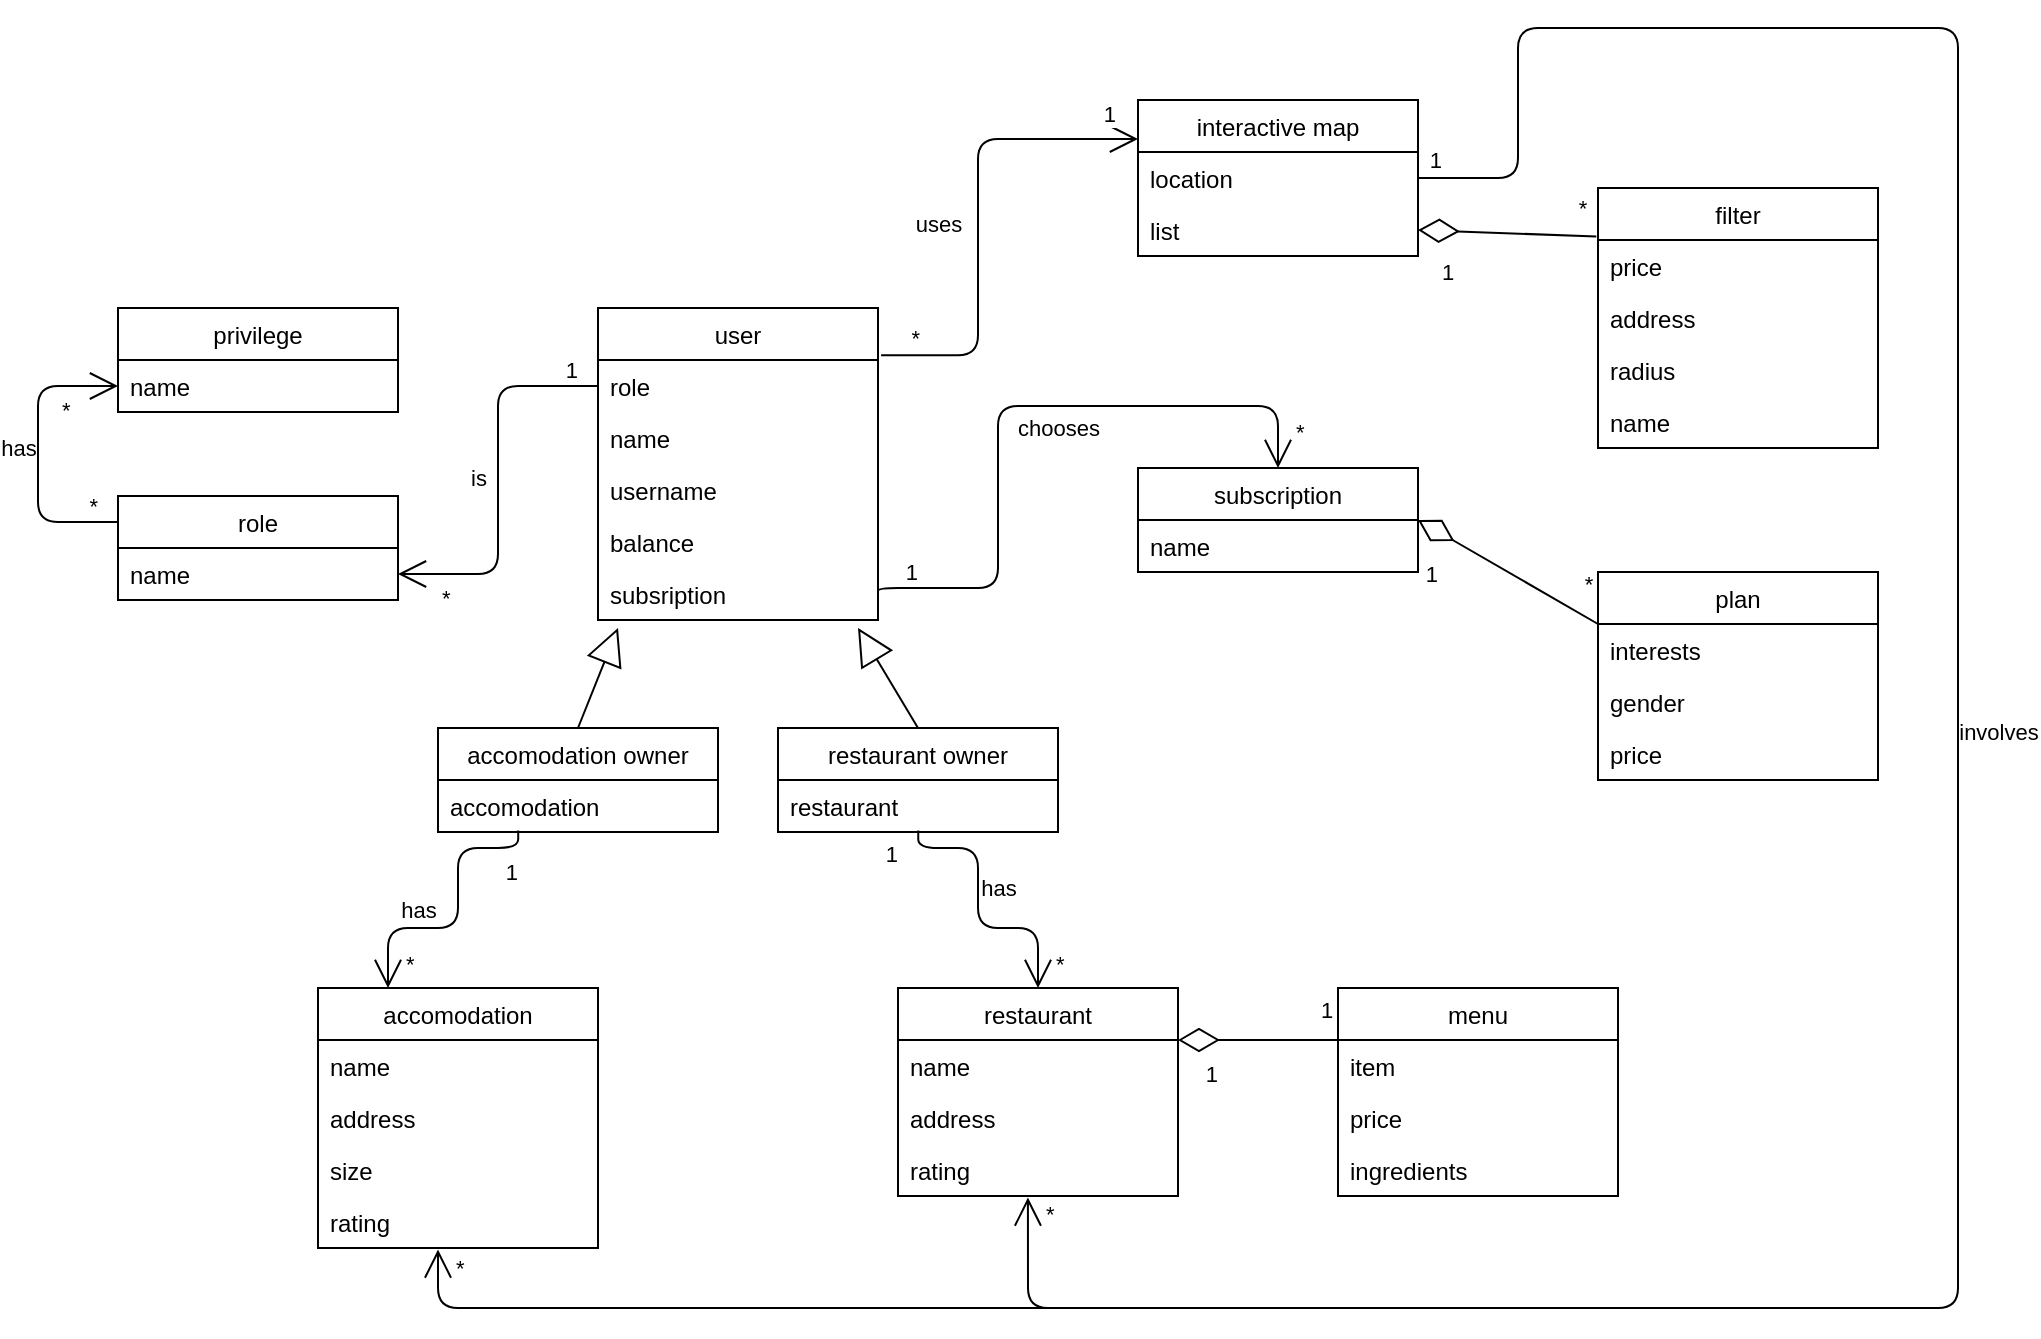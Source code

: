 <mxfile version="20.4.0" type="device"><diagram id="mCyr1kptdM3YggUfpTlr" name="Page-1"><mxGraphModel dx="1848" dy="1679" grid="1" gridSize="10" guides="1" tooltips="1" connect="1" arrows="1" fold="1" page="1" pageScale="1" pageWidth="850" pageHeight="1100" math="0" shadow="0"><root><mxCell id="0"/><mxCell id="1" parent="0"/><mxCell id="5bQwQ-cjbh2IS_PvOSfR-1" value="user" style="swimlane;fontStyle=0;childLayout=stackLayout;horizontal=1;startSize=26;fillColor=none;horizontalStack=0;resizeParent=1;resizeParentMax=0;resizeLast=0;collapsible=1;marginBottom=0;" parent="1" vertex="1"><mxGeometry x="240" y="-670" width="140" height="156" as="geometry"/></mxCell><mxCell id="5bQwQ-cjbh2IS_PvOSfR-3" value="role" style="text;strokeColor=none;fillColor=none;align=left;verticalAlign=top;spacingLeft=4;spacingRight=4;overflow=hidden;rotatable=0;points=[[0,0.5],[1,0.5]];portConstraint=eastwest;" parent="5bQwQ-cjbh2IS_PvOSfR-1" vertex="1"><mxGeometry y="26" width="140" height="26" as="geometry"/></mxCell><mxCell id="5bQwQ-cjbh2IS_PvOSfR-2" value="name" style="text;strokeColor=none;fillColor=none;align=left;verticalAlign=top;spacingLeft=4;spacingRight=4;overflow=hidden;rotatable=0;points=[[0,0.5],[1,0.5]];portConstraint=eastwest;" parent="5bQwQ-cjbh2IS_PvOSfR-1" vertex="1"><mxGeometry y="52" width="140" height="26" as="geometry"/></mxCell><mxCell id="5bQwQ-cjbh2IS_PvOSfR-4" value="username" style="text;strokeColor=none;fillColor=none;align=left;verticalAlign=top;spacingLeft=4;spacingRight=4;overflow=hidden;rotatable=0;points=[[0,0.5],[1,0.5]];portConstraint=eastwest;" parent="5bQwQ-cjbh2IS_PvOSfR-1" vertex="1"><mxGeometry y="78" width="140" height="26" as="geometry"/></mxCell><mxCell id="5bQwQ-cjbh2IS_PvOSfR-28" value="balance" style="text;strokeColor=none;fillColor=none;align=left;verticalAlign=top;spacingLeft=4;spacingRight=4;overflow=hidden;rotatable=0;points=[[0,0.5],[1,0.5]];portConstraint=eastwest;" parent="5bQwQ-cjbh2IS_PvOSfR-1" vertex="1"><mxGeometry y="104" width="140" height="26" as="geometry"/></mxCell><mxCell id="5bQwQ-cjbh2IS_PvOSfR-62" value="subsription" style="text;strokeColor=none;fillColor=none;align=left;verticalAlign=top;spacingLeft=4;spacingRight=4;overflow=hidden;rotatable=0;points=[[0,0.5],[1,0.5]];portConstraint=eastwest;" parent="5bQwQ-cjbh2IS_PvOSfR-1" vertex="1"><mxGeometry y="130" width="140" height="26" as="geometry"/></mxCell><mxCell id="5bQwQ-cjbh2IS_PvOSfR-7" value="" style="endArrow=none;html=1;startSize=12;startArrow=open;startFill=0;edgeStyle=orthogonalEdgeStyle;entryX=0;entryY=0.5;entryDx=0;entryDy=0;exitX=1;exitY=0.5;exitDx=0;exitDy=0;" parent="1" source="5bQwQ-cjbh2IS_PvOSfR-12" target="5bQwQ-cjbh2IS_PvOSfR-3" edge="1"><mxGeometry relative="1" as="geometry"><mxPoint x="160" y="-560" as="sourcePoint"/><mxPoint x="210" y="-549.99" as="targetPoint"/><Array as="points"><mxPoint x="190" y="-537"/><mxPoint x="190" y="-631"/></Array></mxGeometry></mxCell><mxCell id="5bQwQ-cjbh2IS_PvOSfR-8" value="*" style="edgeLabel;resizable=0;html=1;align=left;verticalAlign=bottom;" parent="5bQwQ-cjbh2IS_PvOSfR-7" connectable="0" vertex="1"><mxGeometry x="-1" relative="1" as="geometry"><mxPoint x="20" y="20" as="offset"/></mxGeometry></mxCell><mxCell id="5bQwQ-cjbh2IS_PvOSfR-9" value="1" style="edgeLabel;resizable=0;html=1;align=right;verticalAlign=bottom;" parent="5bQwQ-cjbh2IS_PvOSfR-7" connectable="0" vertex="1"><mxGeometry x="1" relative="1" as="geometry"><mxPoint x="-10" as="offset"/></mxGeometry></mxCell><mxCell id="5bQwQ-cjbh2IS_PvOSfR-10" value="is" style="edgeLabel;html=1;align=center;verticalAlign=middle;resizable=0;points=[];" parent="5bQwQ-cjbh2IS_PvOSfR-7" connectable="0" vertex="1"><mxGeometry x="0.066" y="-1" relative="1" as="geometry"><mxPoint x="-11" y="5" as="offset"/></mxGeometry></mxCell><mxCell id="5bQwQ-cjbh2IS_PvOSfR-11" value="role" style="swimlane;fontStyle=0;childLayout=stackLayout;horizontal=1;startSize=26;fillColor=none;horizontalStack=0;resizeParent=1;resizeParentMax=0;resizeLast=0;collapsible=1;marginBottom=0;" parent="1" vertex="1"><mxGeometry y="-576" width="140" height="52" as="geometry"/></mxCell><mxCell id="5bQwQ-cjbh2IS_PvOSfR-12" value="name" style="text;strokeColor=none;fillColor=none;align=left;verticalAlign=top;spacingLeft=4;spacingRight=4;overflow=hidden;rotatable=0;points=[[0,0.5],[1,0.5]];portConstraint=eastwest;" parent="5bQwQ-cjbh2IS_PvOSfR-11" vertex="1"><mxGeometry y="26" width="140" height="26" as="geometry"/></mxCell><mxCell id="5bQwQ-cjbh2IS_PvOSfR-13" value="" style="endArrow=none;html=1;startSize=12;startArrow=open;startFill=0;edgeStyle=orthogonalEdgeStyle;entryX=0;entryY=0.25;entryDx=0;entryDy=0;exitX=0;exitY=0.5;exitDx=0;exitDy=0;" parent="1" source="5bQwQ-cjbh2IS_PvOSfR-21" target="5bQwQ-cjbh2IS_PvOSfR-11" edge="1"><mxGeometry relative="1" as="geometry"><mxPoint x="20" y="-631" as="sourcePoint"/><mxPoint x="-10" y="-560" as="targetPoint"/><Array as="points"><mxPoint x="-40" y="-631"/><mxPoint x="-40" y="-563"/></Array></mxGeometry></mxCell><mxCell id="5bQwQ-cjbh2IS_PvOSfR-14" value="*" style="edgeLabel;resizable=0;html=1;align=left;verticalAlign=bottom;" parent="5bQwQ-cjbh2IS_PvOSfR-13" connectable="0" vertex="1"><mxGeometry x="-1" relative="1" as="geometry"><mxPoint x="-30" y="20" as="offset"/></mxGeometry></mxCell><mxCell id="5bQwQ-cjbh2IS_PvOSfR-15" value="*" style="edgeLabel;resizable=0;html=1;align=right;verticalAlign=bottom;" parent="5bQwQ-cjbh2IS_PvOSfR-13" connectable="0" vertex="1"><mxGeometry x="1" relative="1" as="geometry"><mxPoint x="-10" as="offset"/></mxGeometry></mxCell><mxCell id="5bQwQ-cjbh2IS_PvOSfR-16" value="has" style="edgeLabel;html=1;align=center;verticalAlign=middle;resizable=0;points=[];" parent="5bQwQ-cjbh2IS_PvOSfR-13" connectable="0" vertex="1"><mxGeometry x="0.066" y="-1" relative="1" as="geometry"><mxPoint x="-9" y="-8" as="offset"/></mxGeometry></mxCell><mxCell id="5bQwQ-cjbh2IS_PvOSfR-20" value="privilege" style="swimlane;fontStyle=0;childLayout=stackLayout;horizontal=1;startSize=26;fillColor=none;horizontalStack=0;resizeParent=1;resizeParentMax=0;resizeLast=0;collapsible=1;marginBottom=0;" parent="1" vertex="1"><mxGeometry y="-670" width="140" height="52" as="geometry"/></mxCell><mxCell id="5bQwQ-cjbh2IS_PvOSfR-21" value="name" style="text;strokeColor=none;fillColor=none;align=left;verticalAlign=top;spacingLeft=4;spacingRight=4;overflow=hidden;rotatable=0;points=[[0,0.5],[1,0.5]];portConstraint=eastwest;" parent="5bQwQ-cjbh2IS_PvOSfR-20" vertex="1"><mxGeometry y="26" width="140" height="26" as="geometry"/></mxCell><mxCell id="5bQwQ-cjbh2IS_PvOSfR-22" value="accomodation owner" style="swimlane;fontStyle=0;childLayout=stackLayout;horizontal=1;startSize=26;fillColor=none;horizontalStack=0;resizeParent=1;resizeParentMax=0;resizeLast=0;collapsible=1;marginBottom=0;" parent="1" vertex="1"><mxGeometry x="160" y="-460" width="140" height="52" as="geometry"/></mxCell><mxCell id="5bQwQ-cjbh2IS_PvOSfR-40" value="accomodation" style="text;strokeColor=none;fillColor=none;align=left;verticalAlign=top;spacingLeft=4;spacingRight=4;overflow=hidden;rotatable=0;points=[[0,0.5],[1,0.5]];portConstraint=eastwest;" parent="5bQwQ-cjbh2IS_PvOSfR-22" vertex="1"><mxGeometry y="26" width="140" height="26" as="geometry"/></mxCell><mxCell id="5bQwQ-cjbh2IS_PvOSfR-23" value="" style="endArrow=block;endSize=16;endFill=0;html=1;exitX=0.5;exitY=0;exitDx=0;exitDy=0;" parent="1" source="5bQwQ-cjbh2IS_PvOSfR-22" edge="1"><mxGeometry x="0.007" y="-8" width="160" relative="1" as="geometry"><mxPoint x="440" y="-602" as="sourcePoint"/><mxPoint x="250" y="-510" as="targetPoint"/><mxPoint as="offset"/></mxGeometry></mxCell><mxCell id="5bQwQ-cjbh2IS_PvOSfR-26" value="restaurant owner" style="swimlane;fontStyle=0;childLayout=stackLayout;horizontal=1;startSize=26;fillColor=none;horizontalStack=0;resizeParent=1;resizeParentMax=0;resizeLast=0;collapsible=1;marginBottom=0;" parent="1" vertex="1"><mxGeometry x="330" y="-460" width="140" height="52" as="geometry"/></mxCell><mxCell id="5bQwQ-cjbh2IS_PvOSfR-39" value="restaurant" style="text;strokeColor=none;fillColor=none;align=left;verticalAlign=top;spacingLeft=4;spacingRight=4;overflow=hidden;rotatable=0;points=[[0,0.5],[1,0.5]];portConstraint=eastwest;" parent="5bQwQ-cjbh2IS_PvOSfR-26" vertex="1"><mxGeometry y="26" width="140" height="26" as="geometry"/></mxCell><mxCell id="5bQwQ-cjbh2IS_PvOSfR-27" value="" style="endArrow=block;endSize=16;endFill=0;html=1;exitX=0.5;exitY=0;exitDx=0;exitDy=0;" parent="1" source="5bQwQ-cjbh2IS_PvOSfR-26" edge="1"><mxGeometry x="0.007" y="-8" width="160" relative="1" as="geometry"><mxPoint x="625" y="-602" as="sourcePoint"/><mxPoint x="370" y="-510" as="targetPoint"/><mxPoint as="offset"/></mxGeometry></mxCell><mxCell id="5bQwQ-cjbh2IS_PvOSfR-29" value="accomodation" style="swimlane;fontStyle=0;childLayout=stackLayout;horizontal=1;startSize=26;fillColor=none;horizontalStack=0;resizeParent=1;resizeParentMax=0;resizeLast=0;collapsible=1;marginBottom=0;" parent="1" vertex="1"><mxGeometry x="100" y="-330" width="140" height="130" as="geometry"/></mxCell><mxCell id="5bQwQ-cjbh2IS_PvOSfR-31" value="name" style="text;strokeColor=none;fillColor=none;align=left;verticalAlign=top;spacingLeft=4;spacingRight=4;overflow=hidden;rotatable=0;points=[[0,0.5],[1,0.5]];portConstraint=eastwest;" parent="5bQwQ-cjbh2IS_PvOSfR-29" vertex="1"><mxGeometry y="26" width="140" height="26" as="geometry"/></mxCell><mxCell id="5bQwQ-cjbh2IS_PvOSfR-32" value="address" style="text;strokeColor=none;fillColor=none;align=left;verticalAlign=top;spacingLeft=4;spacingRight=4;overflow=hidden;rotatable=0;points=[[0,0.5],[1,0.5]];portConstraint=eastwest;" parent="5bQwQ-cjbh2IS_PvOSfR-29" vertex="1"><mxGeometry y="52" width="140" height="26" as="geometry"/></mxCell><mxCell id="5bQwQ-cjbh2IS_PvOSfR-49" value="size" style="text;strokeColor=none;fillColor=none;align=left;verticalAlign=top;spacingLeft=4;spacingRight=4;overflow=hidden;rotatable=0;points=[[0,0.5],[1,0.5]];portConstraint=eastwest;" parent="5bQwQ-cjbh2IS_PvOSfR-29" vertex="1"><mxGeometry y="78" width="140" height="26" as="geometry"/></mxCell><mxCell id="5bQwQ-cjbh2IS_PvOSfR-33" value="rating" style="text;strokeColor=none;fillColor=none;align=left;verticalAlign=top;spacingLeft=4;spacingRight=4;overflow=hidden;rotatable=0;points=[[0,0.5],[1,0.5]];portConstraint=eastwest;" parent="5bQwQ-cjbh2IS_PvOSfR-29" vertex="1"><mxGeometry y="104" width="140" height="26" as="geometry"/></mxCell><mxCell id="5bQwQ-cjbh2IS_PvOSfR-34" value="restaurant" style="swimlane;fontStyle=0;childLayout=stackLayout;horizontal=1;startSize=26;fillColor=none;horizontalStack=0;resizeParent=1;resizeParentMax=0;resizeLast=0;collapsible=1;marginBottom=0;" parent="1" vertex="1"><mxGeometry x="390" y="-330" width="140" height="104" as="geometry"/></mxCell><mxCell id="5bQwQ-cjbh2IS_PvOSfR-36" value="name" style="text;strokeColor=none;fillColor=none;align=left;verticalAlign=top;spacingLeft=4;spacingRight=4;overflow=hidden;rotatable=0;points=[[0,0.5],[1,0.5]];portConstraint=eastwest;" parent="5bQwQ-cjbh2IS_PvOSfR-34" vertex="1"><mxGeometry y="26" width="140" height="26" as="geometry"/></mxCell><mxCell id="5bQwQ-cjbh2IS_PvOSfR-37" value="address" style="text;strokeColor=none;fillColor=none;align=left;verticalAlign=top;spacingLeft=4;spacingRight=4;overflow=hidden;rotatable=0;points=[[0,0.5],[1,0.5]];portConstraint=eastwest;" parent="5bQwQ-cjbh2IS_PvOSfR-34" vertex="1"><mxGeometry y="52" width="140" height="26" as="geometry"/></mxCell><mxCell id="5bQwQ-cjbh2IS_PvOSfR-50" value="rating" style="text;strokeColor=none;fillColor=none;align=left;verticalAlign=top;spacingLeft=4;spacingRight=4;overflow=hidden;rotatable=0;points=[[0,0.5],[1,0.5]];portConstraint=eastwest;" parent="5bQwQ-cjbh2IS_PvOSfR-34" vertex="1"><mxGeometry y="78" width="140" height="26" as="geometry"/></mxCell><mxCell id="5bQwQ-cjbh2IS_PvOSfR-41" value="" style="endArrow=none;html=1;startSize=12;startArrow=open;startFill=0;edgeStyle=orthogonalEdgeStyle;exitX=0.5;exitY=0;exitDx=0;exitDy=0;entryX=0.501;entryY=0.97;entryDx=0;entryDy=0;entryPerimeter=0;" parent="1" source="5bQwQ-cjbh2IS_PvOSfR-34" target="5bQwQ-cjbh2IS_PvOSfR-39" edge="1"><mxGeometry relative="1" as="geometry"><mxPoint x="520" y="-326.0" as="sourcePoint"/><mxPoint x="400" y="-390" as="targetPoint"/><Array as="points"><mxPoint x="460" y="-360"/><mxPoint x="430" y="-360"/><mxPoint x="430" y="-400"/><mxPoint x="400" y="-400"/></Array></mxGeometry></mxCell><mxCell id="5bQwQ-cjbh2IS_PvOSfR-42" value="*" style="edgeLabel;resizable=0;html=1;align=left;verticalAlign=bottom;" parent="5bQwQ-cjbh2IS_PvOSfR-41" connectable="0" vertex="1"><mxGeometry x="-1" relative="1" as="geometry"><mxPoint x="7" y="-4" as="offset"/></mxGeometry></mxCell><mxCell id="5bQwQ-cjbh2IS_PvOSfR-43" value="1" style="edgeLabel;resizable=0;html=1;align=right;verticalAlign=bottom;" parent="5bQwQ-cjbh2IS_PvOSfR-41" connectable="0" vertex="1"><mxGeometry x="1" relative="1" as="geometry"><mxPoint x="-10" y="20" as="offset"/></mxGeometry></mxCell><mxCell id="5bQwQ-cjbh2IS_PvOSfR-44" value="has" style="edgeLabel;html=1;align=center;verticalAlign=middle;resizable=0;points=[];" parent="5bQwQ-cjbh2IS_PvOSfR-41" connectable="0" vertex="1"><mxGeometry x="0.066" y="-1" relative="1" as="geometry"><mxPoint x="9" y="-6" as="offset"/></mxGeometry></mxCell><mxCell id="5bQwQ-cjbh2IS_PvOSfR-45" value="" style="endArrow=none;html=1;startSize=12;startArrow=open;startFill=0;edgeStyle=orthogonalEdgeStyle;exitX=0.25;exitY=0;exitDx=0;exitDy=0;entryX=0.501;entryY=0.97;entryDx=0;entryDy=0;entryPerimeter=0;" parent="1" source="5bQwQ-cjbh2IS_PvOSfR-29" edge="1"><mxGeometry relative="1" as="geometry"><mxPoint x="259.97" y="-330" as="sourcePoint"/><mxPoint x="200.11" y="-408.78" as="targetPoint"/><Array as="points"><mxPoint x="135" y="-360"/><mxPoint x="170" y="-360"/><mxPoint x="170" y="-400"/><mxPoint x="200" y="-400"/></Array></mxGeometry></mxCell><mxCell id="5bQwQ-cjbh2IS_PvOSfR-46" value="*" style="edgeLabel;resizable=0;html=1;align=left;verticalAlign=bottom;" parent="5bQwQ-cjbh2IS_PvOSfR-45" connectable="0" vertex="1"><mxGeometry x="-1" relative="1" as="geometry"><mxPoint x="7" y="-4" as="offset"/></mxGeometry></mxCell><mxCell id="5bQwQ-cjbh2IS_PvOSfR-47" value="1" style="edgeLabel;resizable=0;html=1;align=right;verticalAlign=bottom;" parent="5bQwQ-cjbh2IS_PvOSfR-45" connectable="0" vertex="1"><mxGeometry x="1" relative="1" as="geometry"><mxPoint y="29" as="offset"/></mxGeometry></mxCell><mxCell id="5bQwQ-cjbh2IS_PvOSfR-48" value="has" style="edgeLabel;html=1;align=center;verticalAlign=middle;resizable=0;points=[];" parent="5bQwQ-cjbh2IS_PvOSfR-45" connectable="0" vertex="1"><mxGeometry x="0.066" y="-1" relative="1" as="geometry"><mxPoint x="-21" y="2" as="offset"/></mxGeometry></mxCell><mxCell id="5bQwQ-cjbh2IS_PvOSfR-51" value="menu" style="swimlane;fontStyle=0;childLayout=stackLayout;horizontal=1;startSize=26;fillColor=none;horizontalStack=0;resizeParent=1;resizeParentMax=0;resizeLast=0;collapsible=1;marginBottom=0;" parent="1" vertex="1"><mxGeometry x="610" y="-330" width="140" height="104" as="geometry"/></mxCell><mxCell id="5bQwQ-cjbh2IS_PvOSfR-55" value="item" style="text;strokeColor=none;fillColor=none;align=left;verticalAlign=top;spacingLeft=4;spacingRight=4;overflow=hidden;rotatable=0;points=[[0,0.5],[1,0.5]];portConstraint=eastwest;" parent="5bQwQ-cjbh2IS_PvOSfR-51" vertex="1"><mxGeometry y="26" width="140" height="26" as="geometry"/></mxCell><mxCell id="5bQwQ-cjbh2IS_PvOSfR-56" value="price" style="text;strokeColor=none;fillColor=none;align=left;verticalAlign=top;spacingLeft=4;spacingRight=4;overflow=hidden;rotatable=0;points=[[0,0.5],[1,0.5]];portConstraint=eastwest;" parent="5bQwQ-cjbh2IS_PvOSfR-51" vertex="1"><mxGeometry y="52" width="140" height="26" as="geometry"/></mxCell><mxCell id="5bQwQ-cjbh2IS_PvOSfR-57" value="ingredients" style="text;strokeColor=none;fillColor=none;align=left;verticalAlign=top;spacingLeft=4;spacingRight=4;overflow=hidden;rotatable=0;points=[[0,0.5],[1,0.5]];portConstraint=eastwest;" parent="5bQwQ-cjbh2IS_PvOSfR-51" vertex="1"><mxGeometry y="78" width="140" height="26" as="geometry"/></mxCell><mxCell id="5bQwQ-cjbh2IS_PvOSfR-59" value="" style="endArrow=none;html=1;endSize=12;startArrow=diamondThin;startSize=18;startFill=0;exitX=1;exitY=0.25;exitDx=0;exitDy=0;entryX=0;entryY=0.25;entryDx=0;entryDy=0;" parent="1" source="5bQwQ-cjbh2IS_PvOSfR-34" target="5bQwQ-cjbh2IS_PvOSfR-51" edge="1"><mxGeometry relative="1" as="geometry"><mxPoint x="530" y="-239.0" as="sourcePoint"/><mxPoint x="600" y="-320" as="targetPoint"/></mxGeometry></mxCell><mxCell id="5bQwQ-cjbh2IS_PvOSfR-60" value="1" style="edgeLabel;resizable=0;html=1;align=right;verticalAlign=top;" parent="5bQwQ-cjbh2IS_PvOSfR-59" connectable="0" vertex="1"><mxGeometry x="1" relative="1" as="geometry"><mxPoint x="-60" y="4" as="offset"/></mxGeometry></mxCell><mxCell id="5bQwQ-cjbh2IS_PvOSfR-61" value="1" style="edgeLabel;html=1;align=center;verticalAlign=middle;resizable=0;points=[];" parent="5bQwQ-cjbh2IS_PvOSfR-59" vertex="1" connectable="0"><mxGeometry x="0.764" y="5" relative="1" as="geometry"><mxPoint x="3" y="-10" as="offset"/></mxGeometry></mxCell><mxCell id="5bQwQ-cjbh2IS_PvOSfR-65" value="subscription" style="swimlane;fontStyle=0;childLayout=stackLayout;horizontal=1;startSize=26;fillColor=none;horizontalStack=0;resizeParent=1;resizeParentMax=0;resizeLast=0;collapsible=1;marginBottom=0;" parent="1" vertex="1"><mxGeometry x="510" y="-590" width="140" height="52" as="geometry"/></mxCell><mxCell id="5bQwQ-cjbh2IS_PvOSfR-66" value="name" style="text;strokeColor=none;fillColor=none;align=left;verticalAlign=top;spacingLeft=4;spacingRight=4;overflow=hidden;rotatable=0;points=[[0,0.5],[1,0.5]];portConstraint=eastwest;" parent="5bQwQ-cjbh2IS_PvOSfR-65" vertex="1"><mxGeometry y="26" width="140" height="26" as="geometry"/></mxCell><mxCell id="5bQwQ-cjbh2IS_PvOSfR-70" value="" style="endArrow=none;html=1;startSize=12;startArrow=open;startFill=0;edgeStyle=orthogonalEdgeStyle;exitX=0.5;exitY=0;exitDx=0;exitDy=0;entryX=1;entryY=0.5;entryDx=0;entryDy=0;" parent="1" source="5bQwQ-cjbh2IS_PvOSfR-65" target="5bQwQ-cjbh2IS_PvOSfR-62" edge="1"><mxGeometry relative="1" as="geometry"><mxPoint x="630" y="-547.22" as="sourcePoint"/><mxPoint x="510.14" y="-630" as="targetPoint"/><Array as="points"><mxPoint x="580" y="-621"/><mxPoint x="440" y="-621"/><mxPoint x="440" y="-530"/><mxPoint x="380" y="-530"/></Array></mxGeometry></mxCell><mxCell id="5bQwQ-cjbh2IS_PvOSfR-71" value="*" style="edgeLabel;resizable=0;html=1;align=left;verticalAlign=bottom;" parent="5bQwQ-cjbh2IS_PvOSfR-70" connectable="0" vertex="1"><mxGeometry x="-1" relative="1" as="geometry"><mxPoint x="7" y="-10" as="offset"/></mxGeometry></mxCell><mxCell id="5bQwQ-cjbh2IS_PvOSfR-72" value="1" style="edgeLabel;resizable=0;html=1;align=right;verticalAlign=bottom;" parent="5bQwQ-cjbh2IS_PvOSfR-70" connectable="0" vertex="1"><mxGeometry x="1" relative="1" as="geometry"><mxPoint x="20" y="-3" as="offset"/></mxGeometry></mxCell><mxCell id="5bQwQ-cjbh2IS_PvOSfR-73" value="chooses" style="edgeLabel;html=1;align=center;verticalAlign=middle;resizable=0;points=[];" parent="5bQwQ-cjbh2IS_PvOSfR-70" connectable="0" vertex="1"><mxGeometry x="0.066" y="-1" relative="1" as="geometry"><mxPoint x="31" y="9" as="offset"/></mxGeometry></mxCell><mxCell id="5bQwQ-cjbh2IS_PvOSfR-78" value="" style="endArrow=none;html=1;endSize=12;startArrow=diamondThin;startSize=18;startFill=0;exitX=1;exitY=0.5;exitDx=0;exitDy=0;entryX=0;entryY=0.25;entryDx=0;entryDy=0;" parent="1" source="5bQwQ-cjbh2IS_PvOSfR-65" target="5bQwQ-cjbh2IS_PvOSfR-81" edge="1"><mxGeometry relative="1" as="geometry"><mxPoint x="650" y="-525" as="sourcePoint"/><mxPoint x="750" y="-560" as="targetPoint"/></mxGeometry></mxCell><mxCell id="5bQwQ-cjbh2IS_PvOSfR-79" value="1" style="edgeLabel;resizable=0;html=1;align=right;verticalAlign=top;" parent="5bQwQ-cjbh2IS_PvOSfR-78" connectable="0" vertex="1"><mxGeometry x="1" relative="1" as="geometry"><mxPoint x="-80" y="-38" as="offset"/></mxGeometry></mxCell><mxCell id="5bQwQ-cjbh2IS_PvOSfR-80" value="*" style="edgeLabel;html=1;align=center;verticalAlign=middle;resizable=0;points=[];" parent="5bQwQ-cjbh2IS_PvOSfR-78" vertex="1" connectable="0"><mxGeometry x="0.764" y="5" relative="1" as="geometry"><mxPoint x="3" y="-10" as="offset"/></mxGeometry></mxCell><mxCell id="5bQwQ-cjbh2IS_PvOSfR-81" value="plan" style="swimlane;fontStyle=0;childLayout=stackLayout;horizontal=1;startSize=26;fillColor=none;horizontalStack=0;resizeParent=1;resizeParentMax=0;resizeLast=0;collapsible=1;marginBottom=0;" parent="1" vertex="1"><mxGeometry x="740" y="-538" width="140" height="104" as="geometry"/></mxCell><mxCell id="5bQwQ-cjbh2IS_PvOSfR-82" value="interests" style="text;strokeColor=none;fillColor=none;align=left;verticalAlign=top;spacingLeft=4;spacingRight=4;overflow=hidden;rotatable=0;points=[[0,0.5],[1,0.5]];portConstraint=eastwest;" parent="5bQwQ-cjbh2IS_PvOSfR-81" vertex="1"><mxGeometry y="26" width="140" height="26" as="geometry"/></mxCell><mxCell id="5bQwQ-cjbh2IS_PvOSfR-83" value="gender" style="text;strokeColor=none;fillColor=none;align=left;verticalAlign=top;spacingLeft=4;spacingRight=4;overflow=hidden;rotatable=0;points=[[0,0.5],[1,0.5]];portConstraint=eastwest;" parent="5bQwQ-cjbh2IS_PvOSfR-81" vertex="1"><mxGeometry y="52" width="140" height="26" as="geometry"/></mxCell><mxCell id="5bQwQ-cjbh2IS_PvOSfR-84" value="price" style="text;strokeColor=none;fillColor=none;align=left;verticalAlign=top;spacingLeft=4;spacingRight=4;overflow=hidden;rotatable=0;points=[[0,0.5],[1,0.5]];portConstraint=eastwest;" parent="5bQwQ-cjbh2IS_PvOSfR-81" vertex="1"><mxGeometry y="78" width="140" height="26" as="geometry"/></mxCell><mxCell id="5bQwQ-cjbh2IS_PvOSfR-85" value="interactive map" style="swimlane;fontStyle=0;childLayout=stackLayout;horizontal=1;startSize=26;fillColor=none;horizontalStack=0;resizeParent=1;resizeParentMax=0;resizeLast=0;collapsible=1;marginBottom=0;" parent="1" vertex="1"><mxGeometry x="510" y="-774" width="140" height="78" as="geometry"/></mxCell><mxCell id="5bQwQ-cjbh2IS_PvOSfR-86" value="location" style="text;strokeColor=none;fillColor=none;align=left;verticalAlign=top;spacingLeft=4;spacingRight=4;overflow=hidden;rotatable=0;points=[[0,0.5],[1,0.5]];portConstraint=eastwest;" parent="5bQwQ-cjbh2IS_PvOSfR-85" vertex="1"><mxGeometry y="26" width="140" height="26" as="geometry"/></mxCell><mxCell id="5bQwQ-cjbh2IS_PvOSfR-88" value="list" style="text;strokeColor=none;fillColor=none;align=left;verticalAlign=top;spacingLeft=4;spacingRight=4;overflow=hidden;rotatable=0;points=[[0,0.5],[1,0.5]];portConstraint=eastwest;" parent="5bQwQ-cjbh2IS_PvOSfR-85" vertex="1"><mxGeometry y="52" width="140" height="26" as="geometry"/></mxCell><mxCell id="5bQwQ-cjbh2IS_PvOSfR-91" value="" style="endArrow=none;html=1;startSize=12;startArrow=open;startFill=0;edgeStyle=orthogonalEdgeStyle;exitX=0;exitY=0.25;exitDx=0;exitDy=0;entryX=1.011;entryY=-0.092;entryDx=0;entryDy=0;entryPerimeter=0;" parent="1" source="5bQwQ-cjbh2IS_PvOSfR-85" target="5bQwQ-cjbh2IS_PvOSfR-3" edge="1"><mxGeometry relative="1" as="geometry"><mxPoint x="540" y="-749" as="sourcePoint"/><mxPoint x="340" y="-686" as="targetPoint"/><Array as="points"><mxPoint x="430" y="-755"/><mxPoint x="430" y="-646"/></Array></mxGeometry></mxCell><mxCell id="5bQwQ-cjbh2IS_PvOSfR-92" value="1" style="edgeLabel;resizable=0;html=1;align=left;verticalAlign=bottom;" parent="5bQwQ-cjbh2IS_PvOSfR-91" connectable="0" vertex="1"><mxGeometry x="-1" relative="1" as="geometry"><mxPoint x="150" y="75" as="offset"/></mxGeometry></mxCell><mxCell id="5bQwQ-cjbh2IS_PvOSfR-93" value="*" style="edgeLabel;resizable=0;html=1;align=right;verticalAlign=bottom;" parent="5bQwQ-cjbh2IS_PvOSfR-91" connectable="0" vertex="1"><mxGeometry x="1" relative="1" as="geometry"><mxPoint x="20" as="offset"/></mxGeometry></mxCell><mxCell id="5bQwQ-cjbh2IS_PvOSfR-94" value="uses" style="edgeLabel;html=1;align=center;verticalAlign=middle;resizable=0;points=[];" parent="5bQwQ-cjbh2IS_PvOSfR-91" connectable="0" vertex="1"><mxGeometry x="0.066" y="-1" relative="1" as="geometry"><mxPoint x="-19" y="-4" as="offset"/></mxGeometry></mxCell><mxCell id="5bQwQ-cjbh2IS_PvOSfR-95" value="filter" style="swimlane;fontStyle=0;childLayout=stackLayout;horizontal=1;startSize=26;fillColor=none;horizontalStack=0;resizeParent=1;resizeParentMax=0;resizeLast=0;collapsible=1;marginBottom=0;" parent="1" vertex="1"><mxGeometry x="740" y="-730" width="140" height="130" as="geometry"/></mxCell><mxCell id="5bQwQ-cjbh2IS_PvOSfR-96" value="price" style="text;strokeColor=none;fillColor=none;align=left;verticalAlign=top;spacingLeft=4;spacingRight=4;overflow=hidden;rotatable=0;points=[[0,0.5],[1,0.5]];portConstraint=eastwest;" parent="5bQwQ-cjbh2IS_PvOSfR-95" vertex="1"><mxGeometry y="26" width="140" height="26" as="geometry"/></mxCell><mxCell id="5bQwQ-cjbh2IS_PvOSfR-97" value="address" style="text;strokeColor=none;fillColor=none;align=left;verticalAlign=top;spacingLeft=4;spacingRight=4;overflow=hidden;rotatable=0;points=[[0,0.5],[1,0.5]];portConstraint=eastwest;" parent="5bQwQ-cjbh2IS_PvOSfR-95" vertex="1"><mxGeometry y="52" width="140" height="26" as="geometry"/></mxCell><mxCell id="5bQwQ-cjbh2IS_PvOSfR-98" value="radius" style="text;strokeColor=none;fillColor=none;align=left;verticalAlign=top;spacingLeft=4;spacingRight=4;overflow=hidden;rotatable=0;points=[[0,0.5],[1,0.5]];portConstraint=eastwest;" parent="5bQwQ-cjbh2IS_PvOSfR-95" vertex="1"><mxGeometry y="78" width="140" height="26" as="geometry"/></mxCell><mxCell id="5bQwQ-cjbh2IS_PvOSfR-99" value="name" style="text;strokeColor=none;fillColor=none;align=left;verticalAlign=top;spacingLeft=4;spacingRight=4;overflow=hidden;rotatable=0;points=[[0,0.5],[1,0.5]];portConstraint=eastwest;" parent="5bQwQ-cjbh2IS_PvOSfR-95" vertex="1"><mxGeometry y="104" width="140" height="26" as="geometry"/></mxCell><mxCell id="5bQwQ-cjbh2IS_PvOSfR-100" value="" style="endArrow=none;html=1;endSize=12;startArrow=diamondThin;startSize=18;startFill=0;exitX=1;exitY=0.5;exitDx=0;exitDy=0;entryX=-0.006;entryY=-0.067;entryDx=0;entryDy=0;entryPerimeter=0;" parent="1" target="5bQwQ-cjbh2IS_PvOSfR-96" edge="1"><mxGeometry relative="1" as="geometry"><mxPoint x="650" y="-709" as="sourcePoint"/><mxPoint x="230" y="-805" as="targetPoint"/></mxGeometry></mxCell><mxCell id="5bQwQ-cjbh2IS_PvOSfR-101" value="1" style="edgeLabel;resizable=0;html=1;align=right;verticalAlign=top;" parent="5bQwQ-cjbh2IS_PvOSfR-100" connectable="0" vertex="1"><mxGeometry x="1" relative="1" as="geometry"><mxPoint x="-239" y="-74" as="offset"/></mxGeometry></mxCell><mxCell id="5bQwQ-cjbh2IS_PvOSfR-102" value="*" style="edgeLabel;html=1;align=center;verticalAlign=middle;resizable=0;points=[];" parent="5bQwQ-cjbh2IS_PvOSfR-100" vertex="1" connectable="0"><mxGeometry x="0.764" y="5" relative="1" as="geometry"><mxPoint x="3" y="-9" as="offset"/></mxGeometry></mxCell><mxCell id="5bQwQ-cjbh2IS_PvOSfR-113" value="" style="endArrow=none;html=1;startSize=12;startArrow=open;startFill=0;edgeStyle=orthogonalEdgeStyle;exitX=0.464;exitY=1.029;exitDx=0;exitDy=0;entryX=1;entryY=0.5;entryDx=0;entryDy=0;exitPerimeter=0;" parent="1" source="5bQwQ-cjbh2IS_PvOSfR-50" target="5bQwQ-cjbh2IS_PvOSfR-86" edge="1"><mxGeometry relative="1" as="geometry"><mxPoint x="799.88" y="-780" as="sourcePoint"/><mxPoint x="740.02" y="-858.78" as="targetPoint"/><Array as="points"><mxPoint x="455" y="-170"/><mxPoint x="920" y="-170"/><mxPoint x="920" y="-810"/><mxPoint x="700" y="-810"/><mxPoint x="700" y="-735"/></Array></mxGeometry></mxCell><mxCell id="5bQwQ-cjbh2IS_PvOSfR-114" value="*" style="edgeLabel;resizable=0;html=1;align=left;verticalAlign=bottom;" parent="5bQwQ-cjbh2IS_PvOSfR-113" connectable="0" vertex="1"><mxGeometry x="-1" relative="1" as="geometry"><mxPoint x="7" y="17" as="offset"/></mxGeometry></mxCell><mxCell id="5bQwQ-cjbh2IS_PvOSfR-115" value="1" style="edgeLabel;resizable=0;html=1;align=right;verticalAlign=bottom;" parent="5bQwQ-cjbh2IS_PvOSfR-113" connectable="0" vertex="1"><mxGeometry x="1" relative="1" as="geometry"><mxPoint x="12" y="-1" as="offset"/></mxGeometry></mxCell><mxCell id="5bQwQ-cjbh2IS_PvOSfR-116" value="involves" style="edgeLabel;html=1;align=center;verticalAlign=middle;resizable=0;points=[];" parent="5bQwQ-cjbh2IS_PvOSfR-113" connectable="0" vertex="1"><mxGeometry x="0.066" y="-1" relative="1" as="geometry"><mxPoint x="19" y="-6" as="offset"/></mxGeometry></mxCell><mxCell id="5bQwQ-cjbh2IS_PvOSfR-118" value="" style="endArrow=none;html=1;startSize=12;startArrow=open;startFill=0;edgeStyle=orthogonalEdgeStyle;exitX=0.464;exitY=1.029;exitDx=0;exitDy=0;exitPerimeter=0;" parent="1" edge="1"><mxGeometry relative="1" as="geometry"><mxPoint x="160.0" y="-199.246" as="sourcePoint"/><mxPoint x="710" y="-170" as="targetPoint"/><Array as="points"><mxPoint x="160" y="-170"/></Array></mxGeometry></mxCell><mxCell id="5bQwQ-cjbh2IS_PvOSfR-119" value="*" style="edgeLabel;resizable=0;html=1;align=left;verticalAlign=bottom;" parent="5bQwQ-cjbh2IS_PvOSfR-118" connectable="0" vertex="1"><mxGeometry x="-1" relative="1" as="geometry"><mxPoint x="7" y="18" as="offset"/></mxGeometry></mxCell></root></mxGraphModel></diagram></mxfile>
